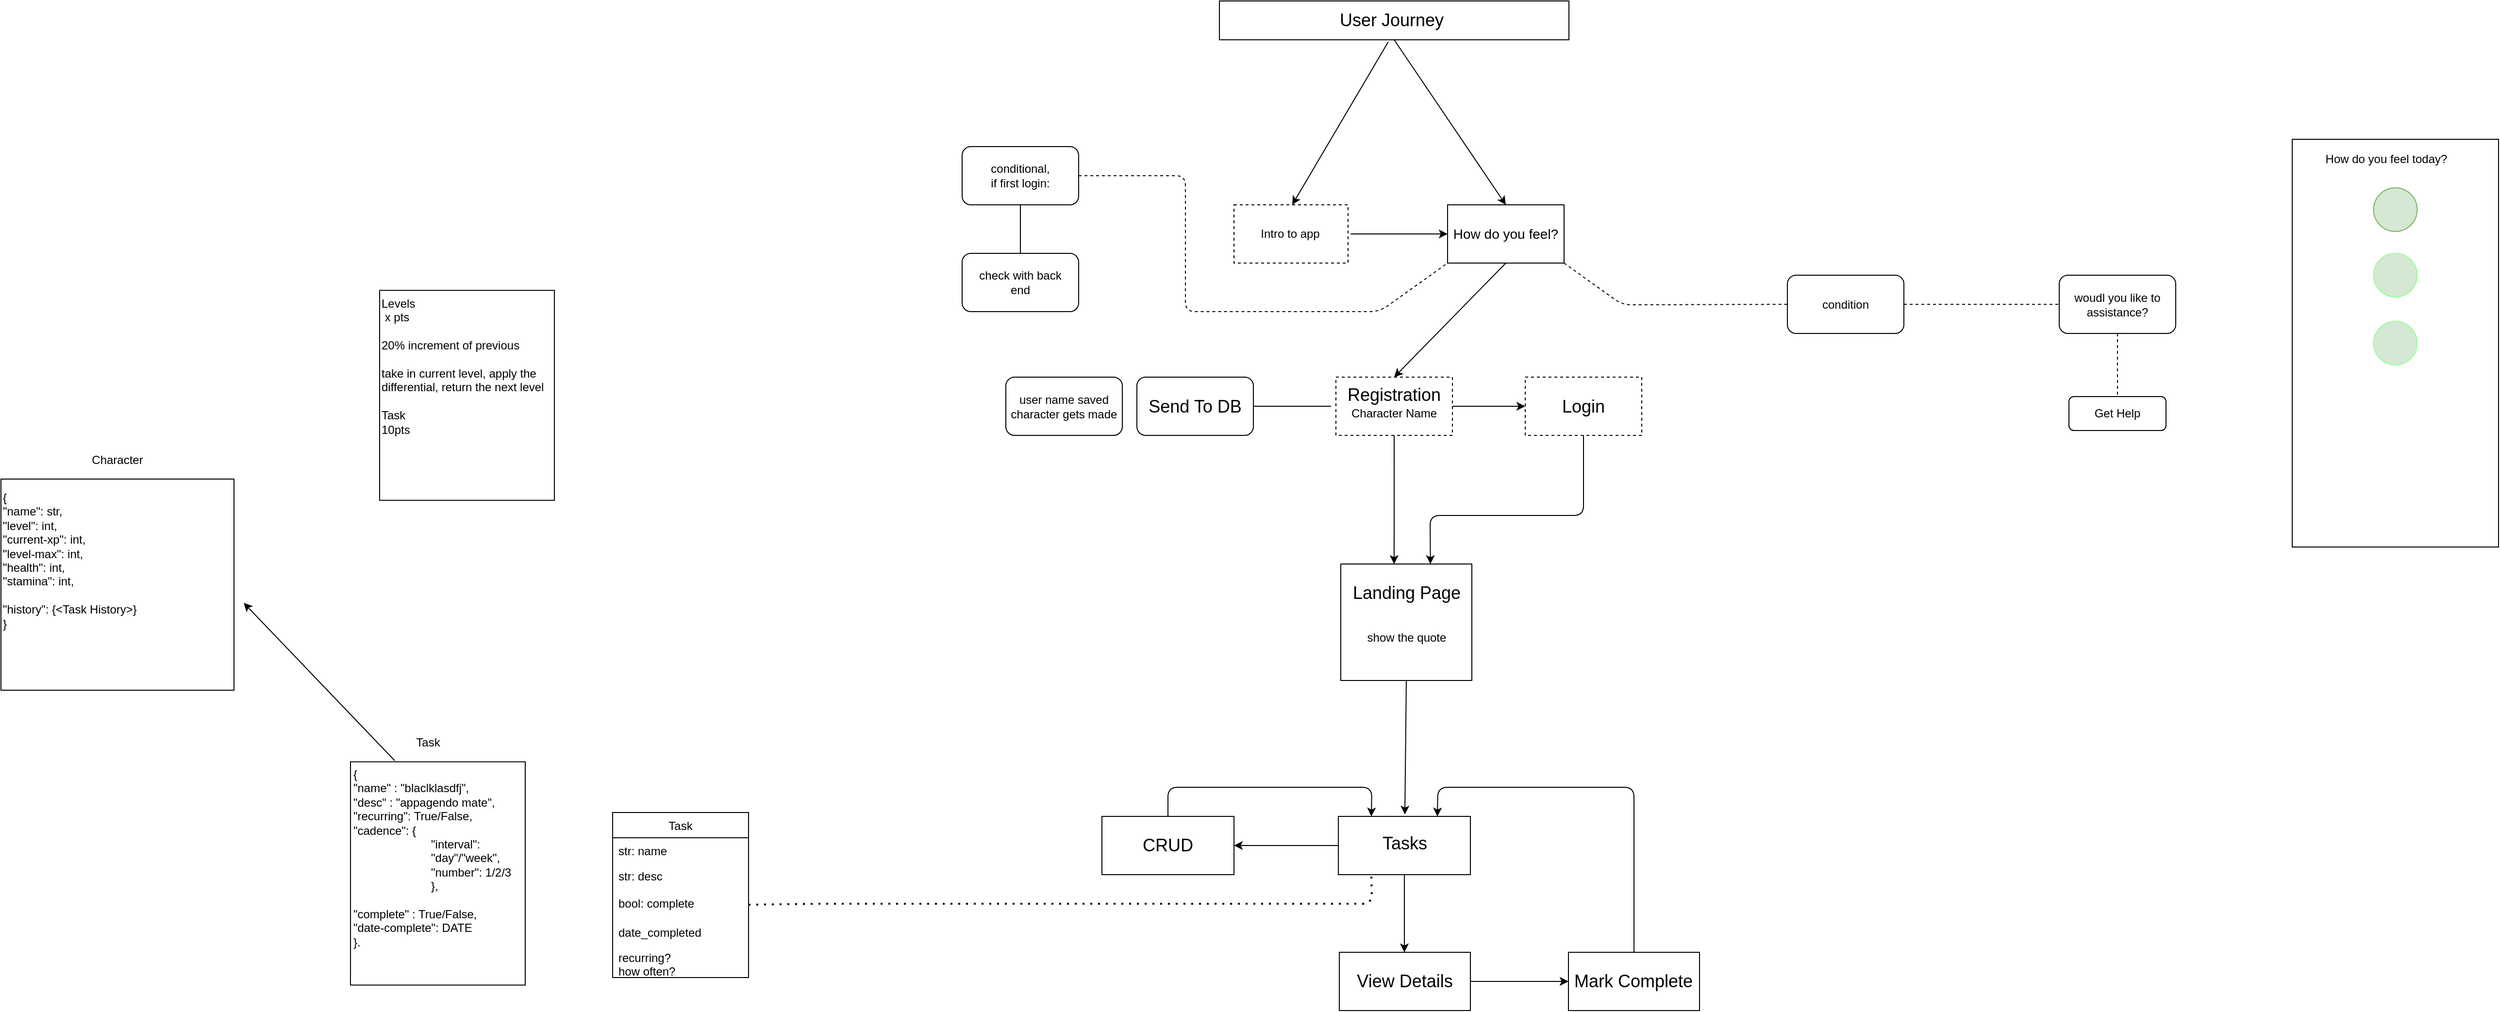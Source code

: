 <mxfile version="15.2.5" type="device"><diagram id="_MPIVVEY6-l4T5hmw05q" name="Page-1"><mxGraphModel dx="2318" dy="1971" grid="1" gridSize="10" guides="1" tooltips="1" connect="1" arrows="1" fold="1" page="1" pageScale="1" pageWidth="1169" pageHeight="827" math="0" shadow="0"><root><mxCell id="0"/><mxCell id="1" parent="0"/><mxCell id="QZ8uhwVivywwdWHPPZZo-97" value="" style="rounded=0;whiteSpace=wrap;html=1;" parent="1" vertex="1"><mxGeometry x="284" y="510" width="136" height="60" as="geometry"/></mxCell><mxCell id="QZ8uhwVivywwdWHPPZZo-96" value="&lt;font style=&quot;font-size: 18px&quot;&gt;CRUD&lt;/font&gt;" style="text;html=1;strokeColor=none;fillColor=none;align=center;verticalAlign=middle;whiteSpace=wrap;rounded=0;" parent="1" vertex="1"><mxGeometry x="292" y="522.5" width="120" height="35" as="geometry"/></mxCell><mxCell id="QZ8uhwVivywwdWHPPZZo-94" value="" style="rounded=0;whiteSpace=wrap;html=1;strokeColor=#000000;dashed=1;" parent="1" vertex="1"><mxGeometry x="420" y="-120" width="117.5" height="60" as="geometry"/></mxCell><mxCell id="QZ8uhwVivywwdWHPPZZo-35" value="" style="rounded=1;whiteSpace=wrap;html=1;" parent="1" vertex="1"><mxGeometry x="185" y="57.5" width="120" height="60" as="geometry"/></mxCell><mxCell id="QZ8uhwVivywwdWHPPZZo-1" value="" style="rounded=0;whiteSpace=wrap;html=1;" parent="1" vertex="1"><mxGeometry x="405" y="-330" width="360" height="40" as="geometry"/></mxCell><mxCell id="QZ8uhwVivywwdWHPPZZo-2" value="&lt;font style=&quot;font-size: 18px&quot;&gt;User Journey&lt;/font&gt;" style="text;html=1;strokeColor=none;fillColor=none;align=center;verticalAlign=middle;whiteSpace=wrap;rounded=0;" parent="1" vertex="1"><mxGeometry x="440" y="-325" width="285" height="30" as="geometry"/></mxCell><mxCell id="QZ8uhwVivywwdWHPPZZo-6" value="" style="rounded=0;whiteSpace=wrap;html=1;dashed=1;" parent="1" vertex="1"><mxGeometry x="525" y="57.5" width="120" height="60" as="geometry"/></mxCell><mxCell id="QZ8uhwVivywwdWHPPZZo-7" value="&lt;font style=&quot;font-size: 18px&quot;&gt;Registration&lt;/font&gt;" style="text;html=1;strokeColor=none;fillColor=none;align=center;verticalAlign=middle;whiteSpace=wrap;rounded=0;" parent="1" vertex="1"><mxGeometry x="530" y="67.5" width="110" height="17.5" as="geometry"/></mxCell><mxCell id="QZ8uhwVivywwdWHPPZZo-8" value="" style="rounded=0;whiteSpace=wrap;html=1;dashed=1;" parent="1" vertex="1"><mxGeometry x="720" y="57.5" width="120" height="60" as="geometry"/></mxCell><mxCell id="QZ8uhwVivywwdWHPPZZo-9" value="&lt;font style=&quot;font-size: 18px&quot;&gt;Login&lt;br&gt;&lt;/font&gt;" style="text;html=1;strokeColor=none;fillColor=none;align=center;verticalAlign=middle;whiteSpace=wrap;rounded=0;" parent="1" vertex="1"><mxGeometry x="720" y="72.5" width="120" height="30" as="geometry"/></mxCell><mxCell id="QZ8uhwVivywwdWHPPZZo-10" value="" style="rounded=0;whiteSpace=wrap;html=1;" parent="1" vertex="1"><mxGeometry x="530" y="250" width="135" height="120" as="geometry"/></mxCell><mxCell id="QZ8uhwVivywwdWHPPZZo-11" value="&lt;font style=&quot;font-size: 18px&quot;&gt;Landing Page&lt;/font&gt;" style="text;html=1;strokeColor=none;fillColor=none;align=center;verticalAlign=middle;whiteSpace=wrap;rounded=0;" parent="1" vertex="1"><mxGeometry x="537.5" y="265" width="120" height="30" as="geometry"/></mxCell><mxCell id="QZ8uhwVivywwdWHPPZZo-12" value="" style="rounded=1;whiteSpace=wrap;html=1;" parent="1" vertex="1"><mxGeometry x="320" y="57.5" width="120" height="60" as="geometry"/></mxCell><mxCell id="QZ8uhwVivywwdWHPPZZo-14" value="&lt;font style=&quot;font-size: 18px&quot;&gt;Send To DB&lt;/font&gt;" style="text;html=1;strokeColor=none;fillColor=none;align=center;verticalAlign=middle;whiteSpace=wrap;rounded=0;" parent="1" vertex="1"><mxGeometry x="320" y="72.5" width="120" height="30" as="geometry"/></mxCell><mxCell id="QZ8uhwVivywwdWHPPZZo-16" value="" style="endArrow=none;html=1;entryX=0.5;entryY=1;entryDx=0;entryDy=0;startArrow=classic;startFill=1;exitX=0.407;exitY=0;exitDx=0;exitDy=0;exitPerimeter=0;" parent="1" source="QZ8uhwVivywwdWHPPZZo-10" target="QZ8uhwVivywwdWHPPZZo-6" edge="1"><mxGeometry width="50" height="50" relative="1" as="geometry"><mxPoint x="584.52" y="241.32" as="sourcePoint"/><mxPoint x="584.58" y="370" as="targetPoint"/></mxGeometry></mxCell><mxCell id="QZ8uhwVivywwdWHPPZZo-17" value="" style="endArrow=none;html=1;strokeColor=#000000;exitX=1;exitY=0.5;exitDx=0;exitDy=0;" parent="1" source="QZ8uhwVivywwdWHPPZZo-14" edge="1"><mxGeometry width="50" height="50" relative="1" as="geometry"><mxPoint x="480" y="93.5" as="sourcePoint"/><mxPoint x="520" y="87.5" as="targetPoint"/></mxGeometry></mxCell><mxCell id="QZ8uhwVivywwdWHPPZZo-18" value="" style="endArrow=classic;html=1;strokeColor=#000000;entryX=0;entryY=0.5;entryDx=0;entryDy=0;exitX=1;exitY=0.5;exitDx=0;exitDy=0;" parent="1" source="QZ8uhwVivywwdWHPPZZo-6" target="QZ8uhwVivywwdWHPPZZo-9" edge="1"><mxGeometry width="50" height="50" relative="1" as="geometry"><mxPoint x="670" y="87.5" as="sourcePoint"/><mxPoint x="700" y="77.5" as="targetPoint"/></mxGeometry></mxCell><mxCell id="QZ8uhwVivywwdWHPPZZo-19" value="&lt;font style=&quot;font-size: 18px&quot;&gt;Login&lt;br&gt;&lt;/font&gt;" style="text;html=1;strokeColor=none;fillColor=none;align=center;verticalAlign=middle;whiteSpace=wrap;rounded=0;" parent="1" vertex="1"><mxGeometry x="555.5" y="525" width="120" height="30" as="geometry"/></mxCell><mxCell id="QZ8uhwVivywwdWHPPZZo-20" value="" style="rounded=0;whiteSpace=wrap;html=1;" parent="1" vertex="1"><mxGeometry x="527.5" y="510" width="136" height="60" as="geometry"/></mxCell><mxCell id="QZ8uhwVivywwdWHPPZZo-21" value="&lt;font style=&quot;font-size: 18px&quot;&gt;Tasks&lt;/font&gt;" style="text;html=1;strokeColor=none;fillColor=none;align=center;verticalAlign=middle;whiteSpace=wrap;rounded=0;" parent="1" vertex="1"><mxGeometry x="536" y="520" width="120" height="35" as="geometry"/></mxCell><mxCell id="QZ8uhwVivywwdWHPPZZo-22" value="" style="rounded=0;whiteSpace=wrap;html=1;" parent="1" vertex="1"><mxGeometry x="528.5" y="650" width="135" height="60" as="geometry"/></mxCell><mxCell id="QZ8uhwVivywwdWHPPZZo-23" value="&lt;font style=&quot;font-size: 18px&quot;&gt;View Details&lt;/font&gt;" style="text;html=1;strokeColor=none;fillColor=none;align=center;verticalAlign=middle;whiteSpace=wrap;rounded=0;" parent="1" vertex="1"><mxGeometry x="535.5" y="662.5" width="120" height="35" as="geometry"/></mxCell><mxCell id="QZ8uhwVivywwdWHPPZZo-24" value="" style="rounded=0;whiteSpace=wrap;html=1;" parent="1" vertex="1"><mxGeometry x="764.5" y="650" width="135" height="60" as="geometry"/></mxCell><mxCell id="QZ8uhwVivywwdWHPPZZo-25" value="&lt;font style=&quot;font-size: 18px&quot;&gt;Mark Complete&lt;/font&gt;" style="text;html=1;strokeColor=none;fillColor=none;align=center;verticalAlign=middle;whiteSpace=wrap;rounded=0;" parent="1" vertex="1"><mxGeometry x="764.5" y="662.5" width="133" height="35" as="geometry"/></mxCell><mxCell id="QZ8uhwVivywwdWHPPZZo-26" value="" style="endArrow=classic;html=1;strokeColor=#000000;exitX=0.5;exitY=0;exitDx=0;exitDy=0;entryX=0.75;entryY=0;entryDx=0;entryDy=0;" parent="1" source="QZ8uhwVivywwdWHPPZZo-24" target="QZ8uhwVivywwdWHPPZZo-20" edge="1"><mxGeometry width="50" height="50" relative="1" as="geometry"><mxPoint x="653.5" y="490" as="sourcePoint"/><mxPoint x="703.5" y="440" as="targetPoint"/><Array as="points"><mxPoint x="832" y="480"/><mxPoint x="630" y="480"/></Array></mxGeometry></mxCell><mxCell id="QZ8uhwVivywwdWHPPZZo-28" value="" style="endArrow=none;html=1;entryX=0.5;entryY=1;entryDx=0;entryDy=0;startArrow=classic;startFill=1;" parent="1" target="QZ8uhwVivywwdWHPPZZo-20" edge="1"><mxGeometry width="50" height="50" relative="1" as="geometry"><mxPoint x="595.5" y="650" as="sourcePoint"/><mxPoint x="595.21" y="582.5" as="targetPoint"/></mxGeometry></mxCell><mxCell id="QZ8uhwVivywwdWHPPZZo-29" value="" style="endArrow=none;html=1;entryX=1;entryY=0.5;entryDx=0;entryDy=0;startArrow=classic;startFill=1;exitX=0;exitY=0.5;exitDx=0;exitDy=0;" parent="1" source="QZ8uhwVivywwdWHPPZZo-25" target="QZ8uhwVivywwdWHPPZZo-22" edge="1"><mxGeometry width="50" height="50" relative="1" as="geometry"><mxPoint x="703.5" y="840.0" as="sourcePoint"/><mxPoint x="703.5" y="760.0" as="targetPoint"/></mxGeometry></mxCell><mxCell id="QZ8uhwVivywwdWHPPZZo-33" value="" style="endArrow=classic;html=1;strokeColor=#000000;exitX=0.5;exitY=1;exitDx=0;exitDy=0;entryX=0.684;entryY=0;entryDx=0;entryDy=0;entryPerimeter=0;" parent="1" source="QZ8uhwVivywwdWHPPZZo-8" target="QZ8uhwVivywwdWHPPZZo-10" edge="1"><mxGeometry width="50" height="50" relative="1" as="geometry"><mxPoint x="791" y="440" as="sourcePoint"/><mxPoint x="624.48" y="238.86" as="targetPoint"/><Array as="points"><mxPoint x="780" y="200"/><mxPoint x="720" y="200"/><mxPoint x="622" y="200"/></Array></mxGeometry></mxCell><mxCell id="QZ8uhwVivywwdWHPPZZo-34" value="user name saved&lt;br&gt;character gets made" style="text;html=1;strokeColor=none;fillColor=none;align=center;verticalAlign=middle;whiteSpace=wrap;rounded=0;" parent="1" vertex="1"><mxGeometry x="170" y="52.5" width="150" height="70" as="geometry"/></mxCell><mxCell id="QZ8uhwVivywwdWHPPZZo-40" value="" style="rounded=1;whiteSpace=wrap;html=1;" parent="1" vertex="1"><mxGeometry x="140" y="-180" width="120" height="60" as="geometry"/></mxCell><mxCell id="QZ8uhwVivywwdWHPPZZo-41" value="conditional, &lt;br&gt;if first login:" style="text;html=1;strokeColor=none;fillColor=none;align=center;verticalAlign=middle;whiteSpace=wrap;rounded=0;" parent="1" vertex="1"><mxGeometry x="155" y="-172.5" width="90" height="45" as="geometry"/></mxCell><mxCell id="QZ8uhwVivywwdWHPPZZo-43" value="" style="rounded=1;whiteSpace=wrap;html=1;" parent="1" vertex="1"><mxGeometry x="140" y="-70" width="120" height="60" as="geometry"/></mxCell><mxCell id="QZ8uhwVivywwdWHPPZZo-44" value="" style="endArrow=none;html=1;strokeColor=#000000;exitX=0.5;exitY=1;exitDx=0;exitDy=0;entryX=0.5;entryY=0;entryDx=0;entryDy=0;" parent="1" source="QZ8uhwVivywwdWHPPZZo-40" target="QZ8uhwVivywwdWHPPZZo-43" edge="1"><mxGeometry width="50" height="50" relative="1" as="geometry"><mxPoint x="200" y="-110" as="sourcePoint"/><mxPoint x="495" y="-30" as="targetPoint"/></mxGeometry></mxCell><mxCell id="QZ8uhwVivywwdWHPPZZo-45" value="check with back&lt;br&gt;end" style="text;html=1;strokeColor=none;fillColor=none;align=center;verticalAlign=middle;whiteSpace=wrap;rounded=0;" parent="1" vertex="1"><mxGeometry x="155" y="-62.5" width="90" height="45" as="geometry"/></mxCell><mxCell id="QZ8uhwVivywwdWHPPZZo-49" value="" style="rounded=1;whiteSpace=wrap;html=1;" parent="1" vertex="1"><mxGeometry x="990" y="-47.5" width="120" height="60" as="geometry"/></mxCell><mxCell id="QZ8uhwVivywwdWHPPZZo-54" value="condition" style="text;html=1;strokeColor=none;fillColor=none;align=center;verticalAlign=middle;whiteSpace=wrap;rounded=0;" parent="1" vertex="1"><mxGeometry x="1030" y="-27.5" width="40" height="20" as="geometry"/></mxCell><mxCell id="QZ8uhwVivywwdWHPPZZo-55" value="show the quote" style="text;html=1;strokeColor=none;fillColor=none;align=center;verticalAlign=middle;whiteSpace=wrap;rounded=0;" parent="1" vertex="1"><mxGeometry x="547.5" y="302.5" width="100" height="47.5" as="geometry"/></mxCell><mxCell id="QZ8uhwVivywwdWHPPZZo-56" value="" style="rounded=0;whiteSpace=wrap;html=1;" parent="1" vertex="1"><mxGeometry x="640" y="-120" width="120" height="60" as="geometry"/></mxCell><mxCell id="QZ8uhwVivywwdWHPPZZo-57" value="&lt;font style=&quot;font-size: 14px&quot;&gt;How do you feel?&lt;/font&gt;" style="text;html=1;strokeColor=none;fillColor=none;align=center;verticalAlign=middle;whiteSpace=wrap;rounded=0;" parent="1" vertex="1"><mxGeometry x="640" y="-105" width="120" height="30" as="geometry"/></mxCell><mxCell id="QZ8uhwVivywwdWHPPZZo-64" value="" style="rounded=0;whiteSpace=wrap;html=1;" parent="1" vertex="1"><mxGeometry x="1510" y="-187.5" width="212.5" height="420" as="geometry"/></mxCell><mxCell id="QZ8uhwVivywwdWHPPZZo-65" value="" style="rounded=1;whiteSpace=wrap;html=1;" parent="1" vertex="1"><mxGeometry x="1280" y="77.5" width="100" height="35" as="geometry"/></mxCell><mxCell id="QZ8uhwVivywwdWHPPZZo-66" value="Get Help" style="text;html=1;strokeColor=none;fillColor=none;align=center;verticalAlign=middle;whiteSpace=wrap;rounded=0;" parent="1" vertex="1"><mxGeometry x="1290" y="85" width="80" height="20" as="geometry"/></mxCell><mxCell id="QZ8uhwVivywwdWHPPZZo-67" value="How do you feel today?" style="text;html=1;strokeColor=none;fillColor=none;align=center;verticalAlign=middle;whiteSpace=wrap;rounded=0;" parent="1" vertex="1"><mxGeometry x="1520" y="-177.5" width="174" height="20" as="geometry"/></mxCell><mxCell id="QZ8uhwVivywwdWHPPZZo-68" value="" style="ellipse;whiteSpace=wrap;html=1;aspect=fixed;fillColor=#d5e8d4;strokeColor=#82b366;" parent="1" vertex="1"><mxGeometry x="1593.75" y="-137.5" width="45" height="45" as="geometry"/></mxCell><mxCell id="QZ8uhwVivywwdWHPPZZo-69" value="" style="ellipse;whiteSpace=wrap;html=1;aspect=fixed;fillColor=#d5e8d4;strokeColor=#99FF99;" parent="1" vertex="1"><mxGeometry x="1593.75" y="-70" width="45" height="45" as="geometry"/></mxCell><mxCell id="QZ8uhwVivywwdWHPPZZo-70" value="" style="ellipse;whiteSpace=wrap;html=1;aspect=fixed;fillColor=#d5e8d4;strokeColor=#99FF99;" parent="1" vertex="1"><mxGeometry x="1593.75" width="45" height="45" as="geometry"/></mxCell><mxCell id="QZ8uhwVivywwdWHPPZZo-79" value="Intro to app" style="text;html=1;strokeColor=none;fillColor=none;align=center;verticalAlign=middle;whiteSpace=wrap;rounded=0;" parent="1" vertex="1"><mxGeometry x="427.5" y="-100" width="100" height="20" as="geometry"/></mxCell><mxCell id="QZ8uhwVivywwdWHPPZZo-80" value="" style="endArrow=classic;html=1;strokeColor=#000000;exitX=0.5;exitY=1;exitDx=0;exitDy=0;entryX=0.5;entryY=0;entryDx=0;entryDy=0;" parent="1" source="QZ8uhwVivywwdWHPPZZo-56" target="QZ8uhwVivywwdWHPPZZo-6" edge="1"><mxGeometry width="50" height="50" relative="1" as="geometry"><mxPoint x="580" y="140" as="sourcePoint"/><mxPoint x="630" y="90" as="targetPoint"/></mxGeometry></mxCell><mxCell id="QZ8uhwVivywwdWHPPZZo-81" value="" style="endArrow=classic;html=1;strokeColor=#000000;exitX=0.483;exitY=1.054;exitDx=0;exitDy=0;exitPerimeter=0;entryX=0.5;entryY=0;entryDx=0;entryDy=0;" parent="1" source="QZ8uhwVivywwdWHPPZZo-1" edge="1"><mxGeometry width="50" height="50" relative="1" as="geometry"><mxPoint x="581" y="-170" as="sourcePoint"/><mxPoint x="480" y="-120" as="targetPoint"/></mxGeometry></mxCell><mxCell id="QZ8uhwVivywwdWHPPZZo-82" value="" style="endArrow=classic;html=1;strokeColor=#000000;exitX=0.5;exitY=1;exitDx=0;exitDy=0;entryX=0.5;entryY=0;entryDx=0;entryDy=0;" parent="1" source="QZ8uhwVivywwdWHPPZZo-1" target="QZ8uhwVivywwdWHPPZZo-56" edge="1"><mxGeometry width="50" height="50" relative="1" as="geometry"><mxPoint x="588.88" y="-277.84" as="sourcePoint"/><mxPoint x="670" y="-170" as="targetPoint"/></mxGeometry></mxCell><mxCell id="QZ8uhwVivywwdWHPPZZo-83" value="" style="endArrow=classic;html=1;strokeColor=#000000;exitX=1;exitY=0.5;exitDx=0;exitDy=0;entryX=0;entryY=0.5;entryDx=0;entryDy=0;" parent="1" target="QZ8uhwVivywwdWHPPZZo-57" edge="1"><mxGeometry width="50" height="50" relative="1" as="geometry"><mxPoint x="540" y="-90" as="sourcePoint"/><mxPoint x="730" y="80" as="targetPoint"/></mxGeometry></mxCell><mxCell id="QZ8uhwVivywwdWHPPZZo-84" value="" style="endArrow=none;dashed=1;html=1;strokeColor=#000000;exitX=1;exitY=1;exitDx=0;exitDy=0;entryX=0;entryY=0.5;entryDx=0;entryDy=0;" parent="1" source="QZ8uhwVivywwdWHPPZZo-56" target="QZ8uhwVivywwdWHPPZZo-49" edge="1"><mxGeometry width="50" height="50" relative="1" as="geometry"><mxPoint x="800" y="50" as="sourcePoint"/><mxPoint x="850" as="targetPoint"/><Array as="points"><mxPoint x="820" y="-17"/></Array></mxGeometry></mxCell><mxCell id="QZ8uhwVivywwdWHPPZZo-86" value="" style="rounded=1;whiteSpace=wrap;html=1;strokeColor=#000000;" parent="1" vertex="1"><mxGeometry x="1270" y="-47.5" width="120" height="60" as="geometry"/></mxCell><mxCell id="QZ8uhwVivywwdWHPPZZo-87" value="woudl you like to assistance?" style="text;html=1;strokeColor=none;fillColor=none;align=center;verticalAlign=middle;whiteSpace=wrap;rounded=0;" parent="1" vertex="1"><mxGeometry x="1275" y="-32.5" width="110" height="30" as="geometry"/></mxCell><mxCell id="QZ8uhwVivywwdWHPPZZo-89" value="" style="endArrow=none;dashed=1;html=1;strokeColor=#000000;exitX=1;exitY=0.5;exitDx=0;exitDy=0;entryX=0;entryY=0.5;entryDx=0;entryDy=0;" parent="1" source="QZ8uhwVivywwdWHPPZZo-49" target="QZ8uhwVivywwdWHPPZZo-86" edge="1"><mxGeometry width="50" height="50" relative="1" as="geometry"><mxPoint x="1080" y="60" as="sourcePoint"/><mxPoint x="1130" y="10" as="targetPoint"/></mxGeometry></mxCell><mxCell id="QZ8uhwVivywwdWHPPZZo-90" value="" style="endArrow=none;dashed=1;html=1;strokeColor=#000000;exitX=0.5;exitY=1;exitDx=0;exitDy=0;entryX=0.5;entryY=0;entryDx=0;entryDy=0;" parent="1" source="QZ8uhwVivywwdWHPPZZo-86" target="QZ8uhwVivywwdWHPPZZo-65" edge="1"><mxGeometry width="50" height="50" relative="1" as="geometry"><mxPoint x="1080" y="60" as="sourcePoint"/><mxPoint x="1130" y="10" as="targetPoint"/></mxGeometry></mxCell><mxCell id="QZ8uhwVivywwdWHPPZZo-92" value="Character Name" style="text;html=1;strokeColor=none;fillColor=none;align=center;verticalAlign=middle;whiteSpace=wrap;rounded=0;" parent="1" vertex="1"><mxGeometry x="535" y="85" width="100" height="20" as="geometry"/></mxCell><mxCell id="QZ8uhwVivywwdWHPPZZo-93" value="" style="endArrow=classic;html=1;strokeColor=#000000;exitX=0.5;exitY=1;exitDx=0;exitDy=0;" parent="1" source="QZ8uhwVivywwdWHPPZZo-10" edge="1"><mxGeometry width="50" height="50" relative="1" as="geometry"><mxPoint x="720" y="460" as="sourcePoint"/><mxPoint x="596" y="508" as="targetPoint"/></mxGeometry></mxCell><mxCell id="QZ8uhwVivywwdWHPPZZo-95" value="" style="endArrow=none;dashed=1;html=1;strokeColor=#000000;entryX=0;entryY=1;entryDx=0;entryDy=0;exitX=1;exitY=0.5;exitDx=0;exitDy=0;" parent="1" source="QZ8uhwVivywwdWHPPZZo-40" target="QZ8uhwVivywwdWHPPZZo-56" edge="1"><mxGeometry width="50" height="50" relative="1" as="geometry"><mxPoint x="680" y="60" as="sourcePoint"/><mxPoint x="730" y="10" as="targetPoint"/><Array as="points"><mxPoint x="370" y="-150"/><mxPoint x="370" y="-10"/><mxPoint x="570" y="-10"/></Array></mxGeometry></mxCell><mxCell id="QZ8uhwVivywwdWHPPZZo-98" value="" style="endArrow=classic;html=1;strokeColor=#000000;exitX=0;exitY=0.5;exitDx=0;exitDy=0;entryX=1;entryY=0.5;entryDx=0;entryDy=0;" parent="1" source="QZ8uhwVivywwdWHPPZZo-20" target="QZ8uhwVivywwdWHPPZZo-97" edge="1"><mxGeometry width="50" height="50" relative="1" as="geometry"><mxPoint x="440" y="540" as="sourcePoint"/><mxPoint x="490" y="490" as="targetPoint"/></mxGeometry></mxCell><mxCell id="QZ8uhwVivywwdWHPPZZo-99" value="" style="endArrow=classic;html=1;strokeColor=#000000;exitX=0.5;exitY=0;exitDx=0;exitDy=0;entryX=0.25;entryY=0;entryDx=0;entryDy=0;" parent="1" source="QZ8uhwVivywwdWHPPZZo-97" target="QZ8uhwVivywwdWHPPZZo-20" edge="1"><mxGeometry width="50" height="50" relative="1" as="geometry"><mxPoint x="440" y="540" as="sourcePoint"/><mxPoint x="540" y="500" as="targetPoint"/><Array as="points"><mxPoint x="352" y="480"/><mxPoint x="562" y="480"/></Array></mxGeometry></mxCell><mxCell id="QZ8uhwVivywwdWHPPZZo-101" value="" style="endArrow=none;dashed=1;html=1;dashPattern=1 3;strokeWidth=2;entryX=0.25;entryY=1;entryDx=0;entryDy=0;exitX=1;exitY=0.5;exitDx=0;exitDy=0;" parent="1" source="QZ8uhwVivywwdWHPPZZo-105" target="QZ8uhwVivywwdWHPPZZo-20" edge="1"><mxGeometry width="50" height="50" relative="1" as="geometry"><mxPoint x="100" y="570" as="sourcePoint"/><mxPoint x="430" y="550" as="targetPoint"/><Array as="points"><mxPoint x="-10" y="600"/><mxPoint x="150" y="600"/><mxPoint x="562" y="600"/></Array></mxGeometry></mxCell><mxCell id="QZ8uhwVivywwdWHPPZZo-102" value="Task" style="swimlane;fontStyle=0;childLayout=stackLayout;horizontal=1;startSize=26;horizontalStack=0;resizeParent=1;resizeParentMax=0;resizeLast=0;collapsible=1;marginBottom=0;strokeColor=#000000;" parent="1" vertex="1"><mxGeometry x="-220" y="506" width="140" height="170" as="geometry"/></mxCell><mxCell id="QZ8uhwVivywwdWHPPZZo-103" value="str: name" style="text;strokeColor=none;fillColor=none;align=left;verticalAlign=top;spacingLeft=4;spacingRight=4;overflow=hidden;rotatable=0;points=[[0,0.5],[1,0.5]];portConstraint=eastwest;" parent="QZ8uhwVivywwdWHPPZZo-102" vertex="1"><mxGeometry y="26" width="140" height="26" as="geometry"/></mxCell><mxCell id="QZ8uhwVivywwdWHPPZZo-104" value="str: desc " style="text;strokeColor=none;fillColor=none;align=left;verticalAlign=top;spacingLeft=4;spacingRight=4;overflow=hidden;rotatable=0;points=[[0,0.5],[1,0.5]];portConstraint=eastwest;" parent="QZ8uhwVivywwdWHPPZZo-102" vertex="1"><mxGeometry y="52" width="140" height="28" as="geometry"/></mxCell><mxCell id="QZ8uhwVivywwdWHPPZZo-105" value="bool: complete" style="text;strokeColor=none;fillColor=none;align=left;verticalAlign=top;spacingLeft=4;spacingRight=4;overflow=hidden;rotatable=0;points=[[0,0.5],[1,0.5]];portConstraint=eastwest;" parent="QZ8uhwVivywwdWHPPZZo-102" vertex="1"><mxGeometry y="80" width="140" height="30" as="geometry"/></mxCell><mxCell id="QZ8uhwVivywwdWHPPZZo-106" value="date_completed" style="text;strokeColor=none;fillColor=none;align=left;verticalAlign=top;spacingLeft=4;spacingRight=4;overflow=hidden;rotatable=0;points=[[0,0.5],[1,0.5]];portConstraint=eastwest;" parent="QZ8uhwVivywwdWHPPZZo-102" vertex="1"><mxGeometry y="110" width="140" height="26" as="geometry"/></mxCell><mxCell id="QZ8uhwVivywwdWHPPZZo-107" value="recurring?&#10;how often?" style="text;strokeColor=none;fillColor=none;align=left;verticalAlign=top;spacingLeft=4;spacingRight=4;overflow=hidden;rotatable=0;points=[[0,0.5],[1,0.5]];portConstraint=eastwest;" parent="QZ8uhwVivywwdWHPPZZo-102" vertex="1"><mxGeometry y="136" width="140" height="34" as="geometry"/></mxCell><mxCell id="QZ8uhwVivywwdWHPPZZo-109" value="" style="rounded=0;whiteSpace=wrap;html=1;strokeColor=#000000;" parent="1" vertex="1"><mxGeometry x="-490" y="453.75" width="180" height="230" as="geometry"/></mxCell><mxCell id="QZ8uhwVivywwdWHPPZZo-110" value="{&lt;br&gt;&quot;name&quot; : &quot;blaclklasdfj&quot;,&lt;br&gt;&quot;desc&quot; : &quot;appagendo mate&quot;,&lt;br&gt;&quot;recurring&quot;: True/False,&lt;br&gt;&quot;cadence&quot;: {&lt;br&gt;&lt;span style=&quot;white-space: pre&quot;&gt;&#9;&lt;/span&gt;&lt;span style=&quot;white-space: pre&quot;&gt;&#9;&lt;/span&gt;&lt;span style=&quot;white-space: pre&quot;&gt;&#9;&lt;/span&gt;&quot;interval&quot;: &lt;span style=&quot;white-space: pre&quot;&gt;&#9;&lt;/span&gt;&lt;span style=&quot;white-space: pre&quot;&gt;&#9;&lt;/span&gt;&lt;span style=&quot;white-space: pre&quot;&gt;&#9;&lt;/span&gt;&quot;day&quot;/&quot;week&quot;,&lt;br&gt;&lt;span style=&quot;white-space: pre&quot;&gt;&#9;&lt;/span&gt;&lt;span style=&quot;white-space: pre&quot;&gt;&#9;&lt;/span&gt;&lt;span style=&quot;white-space: pre&quot;&gt;&#9;&lt;/span&gt;&quot;number&quot;: 1/2/3&lt;br&gt;&lt;span style=&quot;white-space: pre&quot;&gt;&#9;&lt;/span&gt;&lt;span style=&quot;white-space: pre&quot;&gt;&#9;&lt;/span&gt;&lt;span style=&quot;white-space: pre&quot;&gt;&#9;&lt;/span&gt;},&lt;br&gt;&lt;br&gt;&quot;complete&quot; : True/False,&lt;br&gt;&quot;date-complete&quot;: DATE&lt;br&gt;}." style="text;html=1;strokeColor=none;fillColor=none;align=left;verticalAlign=top;whiteSpace=wrap;rounded=0;" parent="1" vertex="1"><mxGeometry x="-489.5" y="452.5" width="180" height="210" as="geometry"/></mxCell><mxCell id="QZ8uhwVivywwdWHPPZZo-117" value="Task" style="text;html=1;strokeColor=none;fillColor=none;align=center;verticalAlign=middle;whiteSpace=wrap;rounded=0;" parent="1" vertex="1"><mxGeometry x="-430" y="423.75" width="40" height="20" as="geometry"/></mxCell><mxCell id="QZ8uhwVivywwdWHPPZZo-120" value="" style="rounded=0;whiteSpace=wrap;html=1;strokeColor=#000000;verticalAlign=top;" parent="1" vertex="1"><mxGeometry x="-460" y="-31.87" width="180" height="216.25" as="geometry"/></mxCell><mxCell id="QZ8uhwVivywwdWHPPZZo-121" value="Levels&lt;br&gt;&amp;nbsp;x pts&lt;br&gt;&lt;br&gt;20% increment of previous&lt;br&gt;&lt;br&gt;take in current level, apply the differential, return the next level&lt;br&gt;&lt;br&gt;Task&lt;br&gt;10pts" style="text;html=1;strokeColor=none;fillColor=none;align=left;verticalAlign=top;whiteSpace=wrap;rounded=0;horizontal=1;" parent="1" vertex="1"><mxGeometry x="-460" y="-31.87" width="170" height="206.25" as="geometry"/></mxCell><mxCell id="QZ8uhwVivywwdWHPPZZo-122" value="" style="rounded=0;whiteSpace=wrap;html=1;strokeColor=#000000;verticalAlign=top;" parent="1" vertex="1"><mxGeometry x="-850" y="162.5" width="240" height="217.5" as="geometry"/></mxCell><mxCell id="QZ8uhwVivywwdWHPPZZo-123" value="Character" style="text;html=1;strokeColor=none;fillColor=none;align=center;verticalAlign=middle;whiteSpace=wrap;rounded=0;" parent="1" vertex="1"><mxGeometry x="-785" y="132.5" width="110" height="20" as="geometry"/></mxCell><mxCell id="QZ8uhwVivywwdWHPPZZo-124" value="{&lt;br&gt;&quot;name&quot;: str,&lt;br&gt;&quot;level&quot;: int,&lt;br&gt;&quot;current-xp&quot;: int,&lt;br&gt;&quot;level-max&quot;: int,&lt;br&gt;&quot;health&quot;: int,&lt;br&gt;&quot;stamina&quot;: int,&lt;br&gt;&lt;br&gt;&quot;history&quot;: {&amp;lt;Task History&amp;gt;}&lt;br&gt;}" style="text;html=1;strokeColor=none;fillColor=none;align=left;verticalAlign=top;whiteSpace=wrap;rounded=0;" parent="1" vertex="1"><mxGeometry x="-850" y="167.5" width="230" height="222.5" as="geometry"/></mxCell><mxCell id="QZ8uhwVivywwdWHPPZZo-125" value="" style="endArrow=classic;html=1;strokeColor=#000000;exitX=0.25;exitY=0;exitDx=0;exitDy=0;" parent="1" source="QZ8uhwVivywwdWHPPZZo-110" edge="1"><mxGeometry width="50" height="50" relative="1" as="geometry"><mxPoint x="-480" y="350" as="sourcePoint"/><mxPoint x="-600" y="290" as="targetPoint"/></mxGeometry></mxCell></root></mxGraphModel></diagram></mxfile>